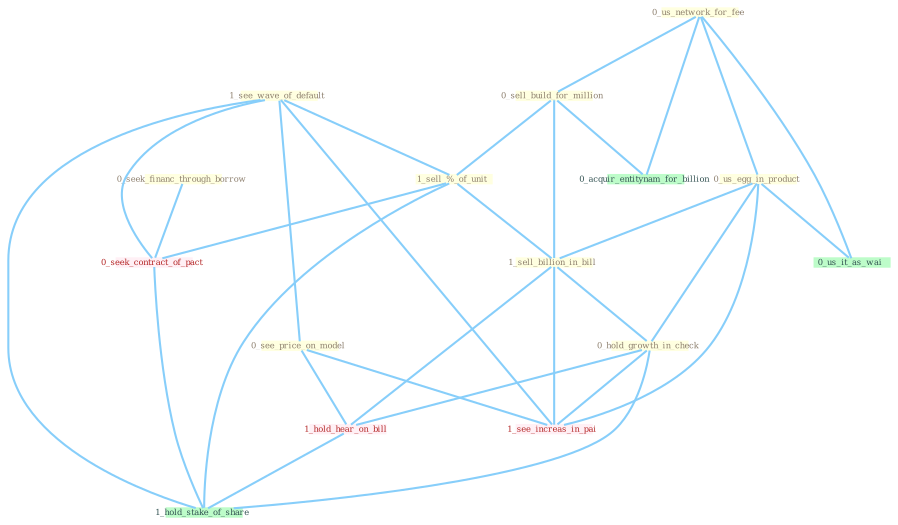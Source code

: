 Graph G{ 
    node
    [shape=polygon,style=filled,width=.5,height=.06,color="#BDFCC9",fixedsize=true,fontsize=4,
    fontcolor="#2f4f4f"];
    {node
    [color="#ffffe0", fontcolor="#8b7d6b"] "0_seek_financ_through_borrow " "1_see_wave_of_default " "0_us_network_for_fee " "0_sell_build_for_million " "0_us_egg_in_product " "1_sell_%_of_unit " "0_see_price_on_model " "1_sell_billion_in_bill " "0_hold_growth_in_check "}
{node [color="#fff0f5", fontcolor="#b22222"] "0_seek_contract_of_pact " "1_see_increas_in_pai " "1_hold_hear_on_bill "}
edge [color="#B0E2FF"];

	"0_seek_financ_through_borrow " -- "0_seek_contract_of_pact " [w="1", color="#87cefa" ];
	"1_see_wave_of_default " -- "1_sell_%_of_unit " [w="1", color="#87cefa" ];
	"1_see_wave_of_default " -- "0_see_price_on_model " [w="1", color="#87cefa" ];
	"1_see_wave_of_default " -- "0_seek_contract_of_pact " [w="1", color="#87cefa" ];
	"1_see_wave_of_default " -- "1_see_increas_in_pai " [w="1", color="#87cefa" ];
	"1_see_wave_of_default " -- "1_hold_stake_of_share " [w="1", color="#87cefa" ];
	"0_us_network_for_fee " -- "0_sell_build_for_million " [w="1", color="#87cefa" ];
	"0_us_network_for_fee " -- "0_us_egg_in_product " [w="1", color="#87cefa" ];
	"0_us_network_for_fee " -- "0_us_it_as_wai " [w="1", color="#87cefa" ];
	"0_us_network_for_fee " -- "0_acquir_entitynam_for_billion " [w="1", color="#87cefa" ];
	"0_sell_build_for_million " -- "1_sell_%_of_unit " [w="1", color="#87cefa" ];
	"0_sell_build_for_million " -- "1_sell_billion_in_bill " [w="1", color="#87cefa" ];
	"0_sell_build_for_million " -- "0_acquir_entitynam_for_billion " [w="1", color="#87cefa" ];
	"0_us_egg_in_product " -- "1_sell_billion_in_bill " [w="1", color="#87cefa" ];
	"0_us_egg_in_product " -- "0_hold_growth_in_check " [w="1", color="#87cefa" ];
	"0_us_egg_in_product " -- "0_us_it_as_wai " [w="1", color="#87cefa" ];
	"0_us_egg_in_product " -- "1_see_increas_in_pai " [w="1", color="#87cefa" ];
	"1_sell_%_of_unit " -- "1_sell_billion_in_bill " [w="1", color="#87cefa" ];
	"1_sell_%_of_unit " -- "0_seek_contract_of_pact " [w="1", color="#87cefa" ];
	"1_sell_%_of_unit " -- "1_hold_stake_of_share " [w="1", color="#87cefa" ];
	"0_see_price_on_model " -- "1_see_increas_in_pai " [w="1", color="#87cefa" ];
	"0_see_price_on_model " -- "1_hold_hear_on_bill " [w="1", color="#87cefa" ];
	"1_sell_billion_in_bill " -- "0_hold_growth_in_check " [w="1", color="#87cefa" ];
	"1_sell_billion_in_bill " -- "1_see_increas_in_pai " [w="1", color="#87cefa" ];
	"1_sell_billion_in_bill " -- "1_hold_hear_on_bill " [w="1", color="#87cefa" ];
	"0_hold_growth_in_check " -- "1_see_increas_in_pai " [w="1", color="#87cefa" ];
	"0_hold_growth_in_check " -- "1_hold_hear_on_bill " [w="1", color="#87cefa" ];
	"0_hold_growth_in_check " -- "1_hold_stake_of_share " [w="1", color="#87cefa" ];
	"0_seek_contract_of_pact " -- "1_hold_stake_of_share " [w="1", color="#87cefa" ];
	"1_hold_hear_on_bill " -- "1_hold_stake_of_share " [w="1", color="#87cefa" ];
}